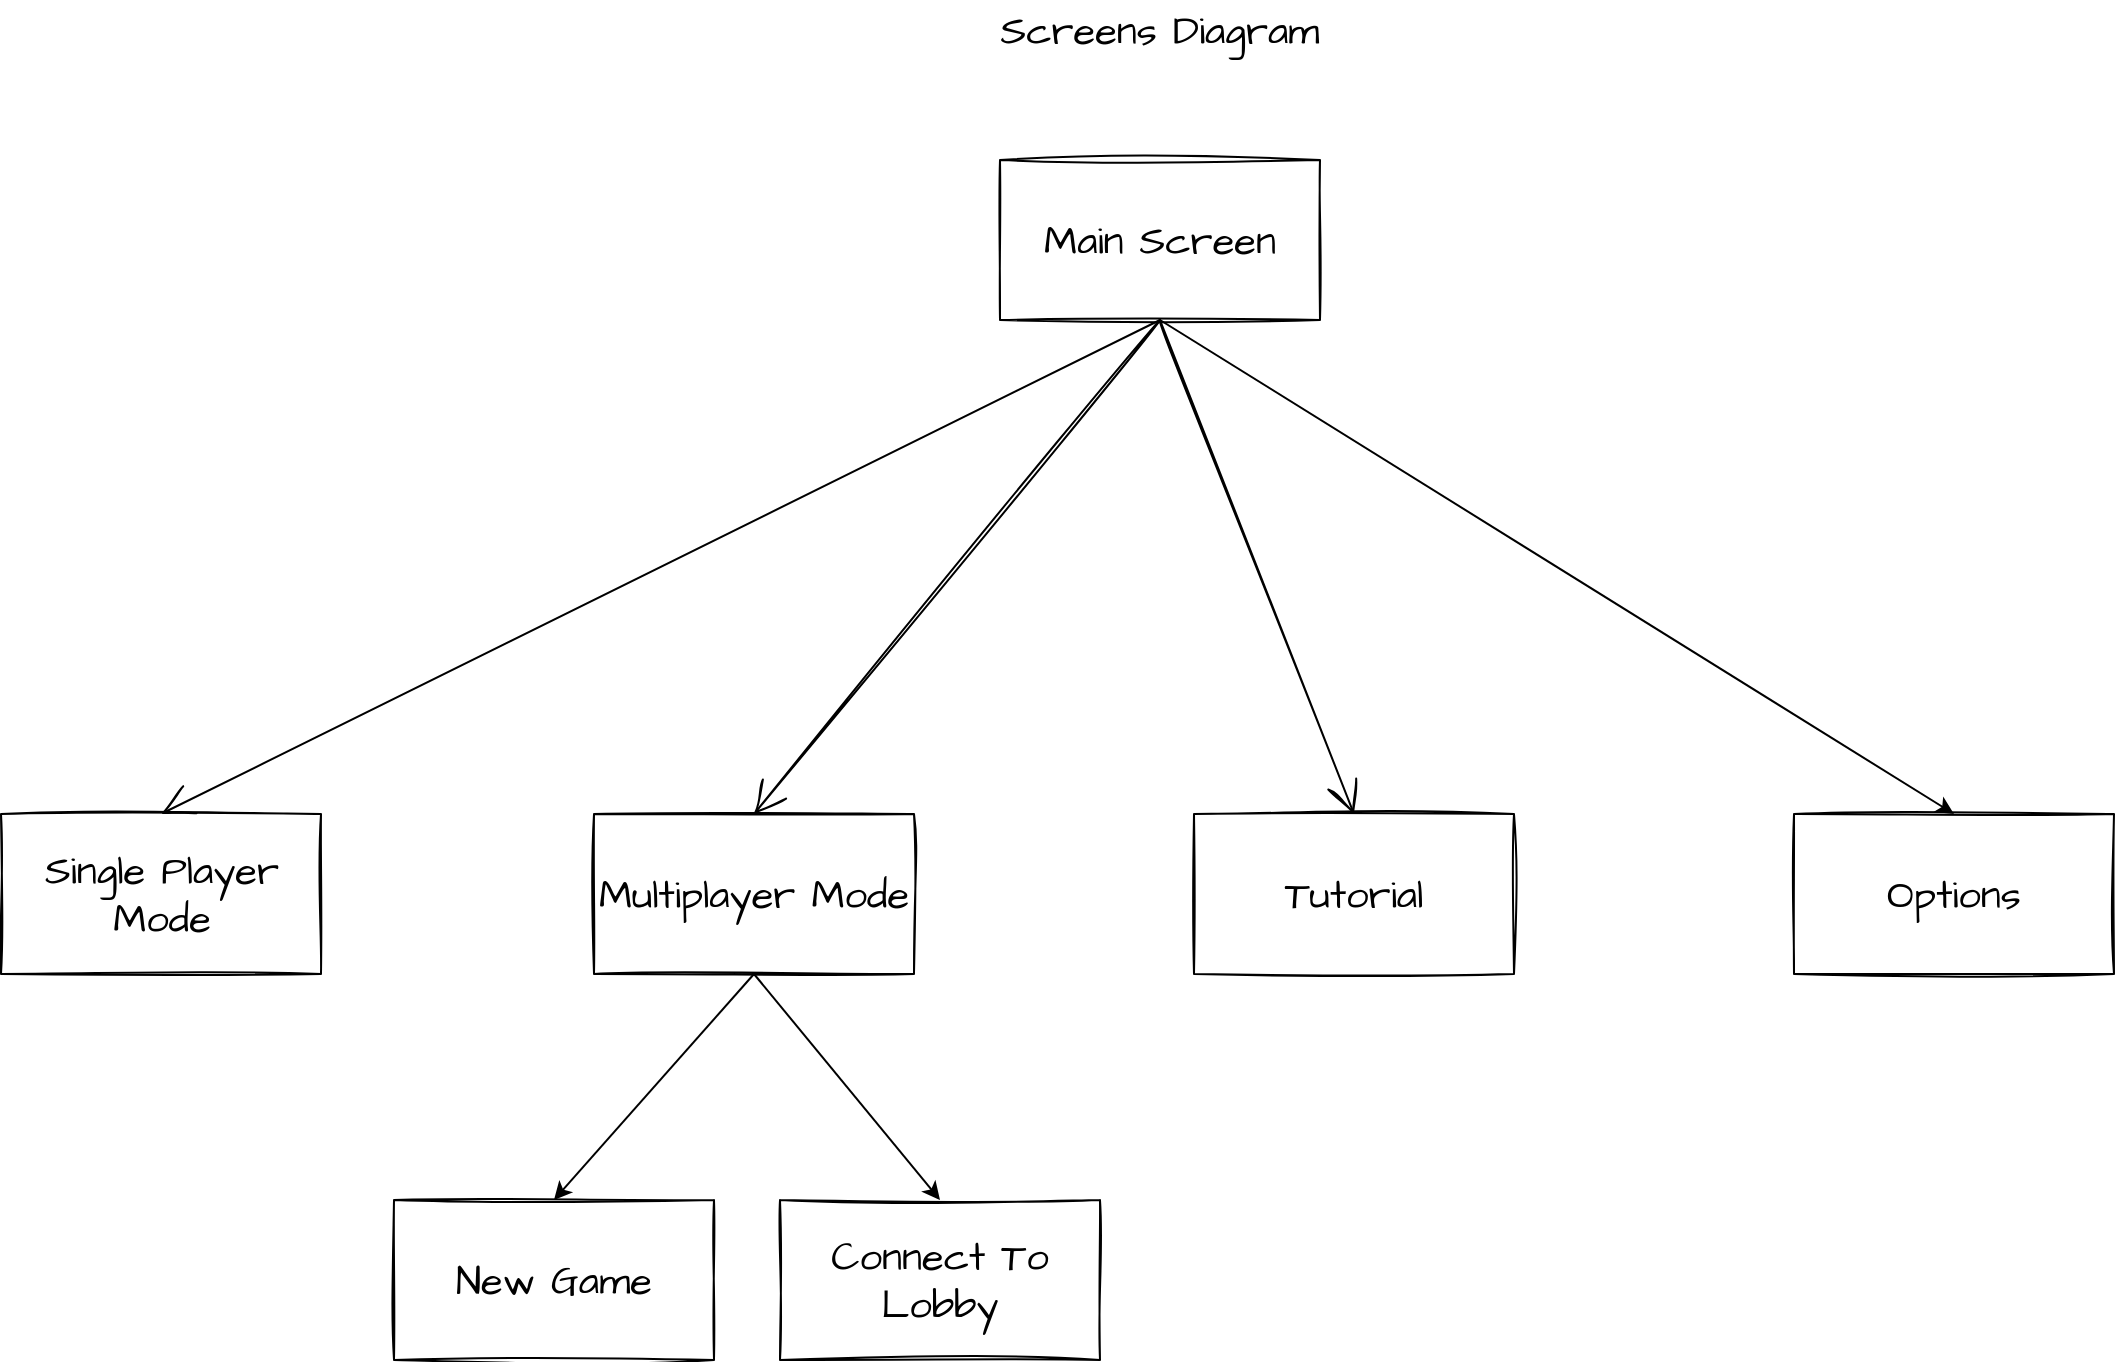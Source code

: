 <mxfile version="15.7.3" type="github">
  <diagram id="KJNuzi2MNlYMxwUjSkjB" name="Page-1">
    <mxGraphModel dx="2031" dy="5683" grid="1" gridSize="10" guides="1" tooltips="1" connect="1" arrows="1" fold="1" page="1" pageScale="1" pageWidth="827" pageHeight="1169" math="0" shadow="0">
      <root>
        <mxCell id="0" />
        <mxCell id="1" parent="0" />
        <mxCell id="ZPk_x2uF7atzedkEOB5t-1" value="Main Screen" style="rounded=0;whiteSpace=wrap;html=1;sketch=1;hachureGap=4;fontFamily=Architects Daughter;fontSource=https%3A%2F%2Ffonts.googleapis.com%2Fcss%3Ffamily%3DArchitects%2BDaughter;fontSize=20;" vertex="1" parent="1">
          <mxGeometry x="753" y="-3540" width="160" height="80" as="geometry" />
        </mxCell>
        <mxCell id="ZPk_x2uF7atzedkEOB5t-3" value="Screens Diagram" style="text;strokeColor=none;fillColor=none;html=1;align=center;verticalAlign=middle;whiteSpace=wrap;rounded=0;sketch=1;hachureGap=4;fontFamily=Architects Daughter;fontSource=https%3A%2F%2Ffonts.googleapis.com%2Fcss%3Ffamily%3DArchitects%2BDaughter;fontSize=20;" vertex="1" parent="1">
          <mxGeometry x="699" y="-3620" width="268" height="30" as="geometry" />
        </mxCell>
        <mxCell id="ZPk_x2uF7atzedkEOB5t-4" value="Single Player Mode" style="rounded=0;whiteSpace=wrap;html=1;sketch=1;hachureGap=4;fontFamily=Architects Daughter;fontSource=https%3A%2F%2Ffonts.googleapis.com%2Fcss%3Ffamily%3DArchitects%2BDaughter;fontSize=20;" vertex="1" parent="1">
          <mxGeometry x="253.5" y="-3213" width="160" height="80" as="geometry" />
        </mxCell>
        <mxCell id="ZPk_x2uF7atzedkEOB5t-5" value="Multiplayer Mode" style="rounded=0;whiteSpace=wrap;html=1;sketch=1;hachureGap=4;fontFamily=Architects Daughter;fontSource=https%3A%2F%2Ffonts.googleapis.com%2Fcss%3Ffamily%3DArchitects%2BDaughter;fontSize=20;" vertex="1" parent="1">
          <mxGeometry x="550" y="-3213" width="160" height="80" as="geometry" />
        </mxCell>
        <mxCell id="ZPk_x2uF7atzedkEOB5t-6" value="Tutorial" style="rounded=0;whiteSpace=wrap;html=1;sketch=1;hachureGap=4;fontFamily=Architects Daughter;fontSource=https%3A%2F%2Ffonts.googleapis.com%2Fcss%3Ffamily%3DArchitects%2BDaughter;fontSize=20;" vertex="1" parent="1">
          <mxGeometry x="850" y="-3213" width="160" height="80" as="geometry" />
        </mxCell>
        <mxCell id="ZPk_x2uF7atzedkEOB5t-7" value="" style="edgeStyle=none;orthogonalLoop=1;jettySize=auto;html=1;rounded=0;sketch=1;hachureGap=4;fontFamily=Architects Daughter;fontSource=https%3A%2F%2Ffonts.googleapis.com%2Fcss%3Ffamily%3DArchitects%2BDaughter;fontSize=16;endArrow=open;startSize=14;endSize=14;sourcePerimeterSpacing=8;targetPerimeterSpacing=8;curved=1;entryX=0.5;entryY=0;entryDx=0;entryDy=0;exitX=0.5;exitY=1;exitDx=0;exitDy=0;" edge="1" parent="1" source="ZPk_x2uF7atzedkEOB5t-1" target="ZPk_x2uF7atzedkEOB5t-4">
          <mxGeometry width="120" relative="1" as="geometry">
            <mxPoint x="483" y="-3235" as="sourcePoint" />
            <mxPoint x="603" y="-3235" as="targetPoint" />
            <Array as="points" />
          </mxGeometry>
        </mxCell>
        <mxCell id="ZPk_x2uF7atzedkEOB5t-8" value="" style="edgeStyle=none;orthogonalLoop=1;jettySize=auto;html=1;rounded=0;sketch=1;hachureGap=4;fontFamily=Architects Daughter;fontSource=https%3A%2F%2Ffonts.googleapis.com%2Fcss%3Ffamily%3DArchitects%2BDaughter;fontSize=16;endArrow=open;startSize=14;endSize=14;sourcePerimeterSpacing=8;targetPerimeterSpacing=8;curved=1;exitX=0.5;exitY=1;exitDx=0;exitDy=0;entryX=0.5;entryY=0;entryDx=0;entryDy=0;" edge="1" parent="1" source="ZPk_x2uF7atzedkEOB5t-1" target="ZPk_x2uF7atzedkEOB5t-5">
          <mxGeometry width="120" relative="1" as="geometry">
            <mxPoint x="483" y="-3235" as="sourcePoint" />
            <mxPoint x="603" y="-3235" as="targetPoint" />
            <Array as="points" />
          </mxGeometry>
        </mxCell>
        <mxCell id="ZPk_x2uF7atzedkEOB5t-9" value="" style="edgeStyle=none;orthogonalLoop=1;jettySize=auto;html=1;rounded=0;sketch=1;hachureGap=4;fontFamily=Architects Daughter;fontSource=https%3A%2F%2Ffonts.googleapis.com%2Fcss%3Ffamily%3DArchitects%2BDaughter;fontSize=16;endArrow=open;startSize=14;endSize=14;sourcePerimeterSpacing=8;targetPerimeterSpacing=8;curved=1;exitX=0.5;exitY=1;exitDx=0;exitDy=0;entryX=0.5;entryY=0;entryDx=0;entryDy=0;" edge="1" parent="1" source="ZPk_x2uF7atzedkEOB5t-1" target="ZPk_x2uF7atzedkEOB5t-6">
          <mxGeometry width="120" relative="1" as="geometry">
            <mxPoint x="483" y="-3235" as="sourcePoint" />
            <mxPoint x="603" y="-3235" as="targetPoint" />
            <Array as="points" />
          </mxGeometry>
        </mxCell>
        <mxCell id="ZPk_x2uF7atzedkEOB5t-12" value="Options" style="rounded=0;whiteSpace=wrap;html=1;sketch=1;hachureGap=4;fontFamily=Architects Daughter;fontSource=https%3A%2F%2Ffonts.googleapis.com%2Fcss%3Ffamily%3DArchitects%2BDaughter;fontSize=20;" vertex="1" parent="1">
          <mxGeometry x="1150" y="-3213" width="160" height="80" as="geometry" />
        </mxCell>
        <mxCell id="ZPk_x2uF7atzedkEOB5t-15" value="" style="endArrow=classic;html=1;rounded=0;exitX=0.5;exitY=1;exitDx=0;exitDy=0;entryX=0.5;entryY=0;entryDx=0;entryDy=0;" edge="1" parent="1" source="ZPk_x2uF7atzedkEOB5t-1" target="ZPk_x2uF7atzedkEOB5t-12">
          <mxGeometry width="50" height="50" relative="1" as="geometry">
            <mxPoint x="446" y="-3110" as="sourcePoint" />
            <mxPoint x="496" y="-3160" as="targetPoint" />
          </mxGeometry>
        </mxCell>
        <mxCell id="ZPk_x2uF7atzedkEOB5t-16" value="New Game" style="rounded=0;whiteSpace=wrap;html=1;sketch=1;hachureGap=4;fontFamily=Architects Daughter;fontSource=https%3A%2F%2Ffonts.googleapis.com%2Fcss%3Ffamily%3DArchitects%2BDaughter;fontSize=20;" vertex="1" parent="1">
          <mxGeometry x="450" y="-3020" width="160" height="80" as="geometry" />
        </mxCell>
        <mxCell id="ZPk_x2uF7atzedkEOB5t-17" value="Connect To Lobby" style="rounded=0;whiteSpace=wrap;html=1;sketch=1;hachureGap=4;fontFamily=Architects Daughter;fontSource=https%3A%2F%2Ffonts.googleapis.com%2Fcss%3Ffamily%3DArchitects%2BDaughter;fontSize=20;" vertex="1" parent="1">
          <mxGeometry x="643" y="-3020" width="160" height="80" as="geometry" />
        </mxCell>
        <mxCell id="ZPk_x2uF7atzedkEOB5t-18" value="" style="endArrow=classic;html=1;rounded=0;exitX=0.5;exitY=1;exitDx=0;exitDy=0;entryX=0.5;entryY=0;entryDx=0;entryDy=0;" edge="1" parent="1" source="ZPk_x2uF7atzedkEOB5t-5" target="ZPk_x2uF7atzedkEOB5t-16">
          <mxGeometry width="50" height="50" relative="1" as="geometry">
            <mxPoint x="1100" y="-3030" as="sourcePoint" />
            <mxPoint x="1150" y="-3080" as="targetPoint" />
          </mxGeometry>
        </mxCell>
        <mxCell id="ZPk_x2uF7atzedkEOB5t-19" value="" style="endArrow=classic;html=1;rounded=0;entryX=0.5;entryY=0;entryDx=0;entryDy=0;exitX=0.5;exitY=1;exitDx=0;exitDy=0;" edge="1" parent="1" source="ZPk_x2uF7atzedkEOB5t-5" target="ZPk_x2uF7atzedkEOB5t-17">
          <mxGeometry width="50" height="50" relative="1" as="geometry">
            <mxPoint x="610" y="-3130" as="sourcePoint" />
            <mxPoint x="513" y="-3050" as="targetPoint" />
          </mxGeometry>
        </mxCell>
      </root>
    </mxGraphModel>
  </diagram>
</mxfile>
